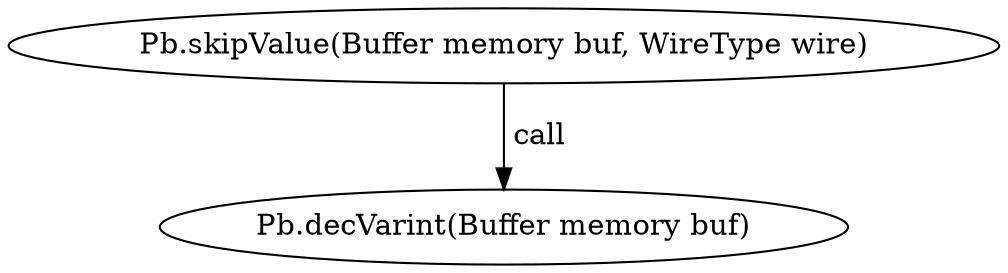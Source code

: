digraph "" {
	graph [bb="0,0,415.71,124.8"];
	node [label="\N"];
	"Pb.skipValue(Buffer memory buf, WireType wire)"	 [height=0.5,
		pos="207.86,106.8",
		width=5.7738];
	"Pb.decVarint(Buffer memory buf)"	 [height=0.5,
		pos="207.86,18",
		width=3.9786];
	"Pb.skipValue(Buffer memory buf, WireType wire)" -> "Pb.decVarint(Buffer memory buf)" [key=call,
	label=" call",
	lp="219.71,62.4",
	pos="e,207.86,36.072 207.86,88.401 207.86,76.295 207.86,60.208 207.86,46.467"];
}
